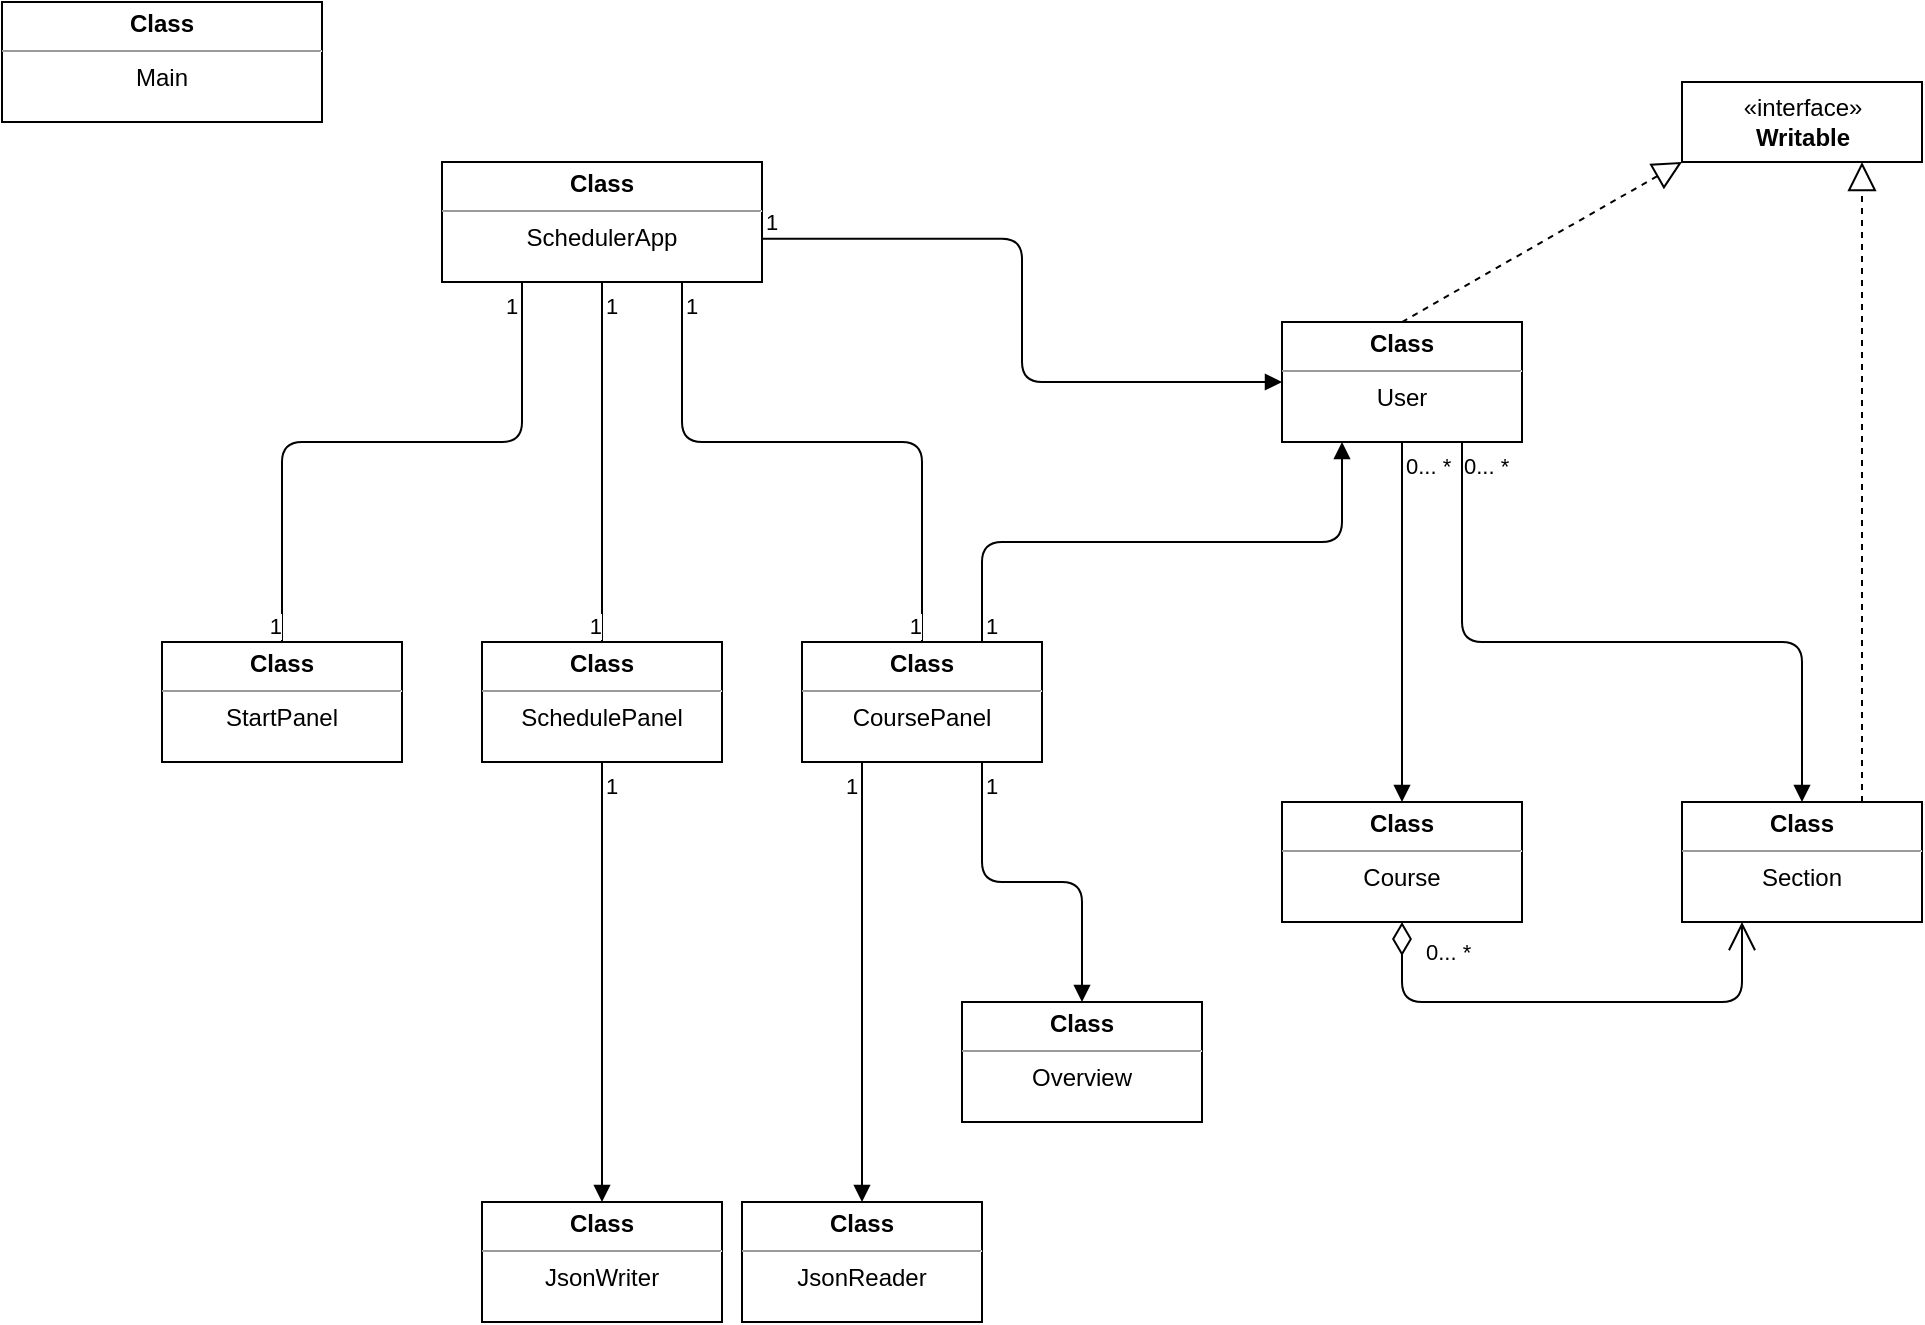 <mxfile version="13.10.3" type="device"><diagram id="C5RBs43oDa-KdzZeNtuy" name="Page-1"><mxGraphModel dx="818" dy="649" grid="1" gridSize="10" guides="1" tooltips="1" connect="1" arrows="1" fold="1" page="1" pageScale="1" pageWidth="1169" pageHeight="827" math="0" shadow="0"><root><mxCell id="WIyWlLk6GJQsqaUBKTNV-0"/><mxCell id="WIyWlLk6GJQsqaUBKTNV-1" parent="WIyWlLk6GJQsqaUBKTNV-0"/><mxCell id="pMMOtOudya59jRTNGYTW-66" value="&lt;p style=&quot;margin: 4px 0px 0px&quot;&gt;&lt;b&gt;Class&lt;/b&gt;&lt;/p&gt;&lt;hr size=&quot;1&quot;&gt;&lt;div style=&quot;height: 2px&quot;&gt;SchedulerApp&lt;/div&gt;" style="verticalAlign=top;align=center;overflow=fill;fontSize=12;fontFamily=Helvetica;html=1;fillColor=#ffffff;" vertex="1" parent="WIyWlLk6GJQsqaUBKTNV-1"><mxGeometry x="260" y="120" width="160" height="60" as="geometry"/></mxCell><mxCell id="pMMOtOudya59jRTNGYTW-67" value="&lt;p style=&quot;margin: 4px 0px 0px&quot;&gt;&lt;b&gt;Class&lt;/b&gt;&lt;/p&gt;&lt;hr size=&quot;1&quot;&gt;&lt;div style=&quot;height: 2px&quot;&gt;StartPanel&lt;/div&gt;" style="verticalAlign=top;align=center;overflow=fill;fontSize=12;fontFamily=Helvetica;html=1;fillColor=#ffffff;" vertex="1" parent="WIyWlLk6GJQsqaUBKTNV-1"><mxGeometry x="120" y="360" width="120" height="60" as="geometry"/></mxCell><mxCell id="pMMOtOudya59jRTNGYTW-68" value="&lt;p style=&quot;margin: 4px 0px 0px&quot;&gt;&lt;b&gt;Class&lt;/b&gt;&lt;/p&gt;&lt;hr size=&quot;1&quot;&gt;&lt;div style=&quot;height: 2px&quot;&gt;SchedulePanel&lt;/div&gt;" style="verticalAlign=top;align=center;overflow=fill;fontSize=12;fontFamily=Helvetica;html=1;fillColor=#ffffff;" vertex="1" parent="WIyWlLk6GJQsqaUBKTNV-1"><mxGeometry x="280" y="360" width="120" height="60" as="geometry"/></mxCell><mxCell id="pMMOtOudya59jRTNGYTW-69" value="&lt;p style=&quot;margin: 4px 0px 0px&quot;&gt;&lt;b&gt;Class&lt;/b&gt;&lt;/p&gt;&lt;hr size=&quot;1&quot;&gt;&lt;div style=&quot;height: 2px&quot;&gt;CoursePanel&lt;/div&gt;" style="verticalAlign=top;align=center;overflow=fill;fontSize=12;fontFamily=Helvetica;html=1;fillColor=#ffffff;" vertex="1" parent="WIyWlLk6GJQsqaUBKTNV-1"><mxGeometry x="440" y="360" width="120" height="60" as="geometry"/></mxCell><mxCell id="pMMOtOudya59jRTNGYTW-75" value="&lt;p style=&quot;margin: 0px ; margin-top: 4px ; text-align: center&quot;&gt;&lt;b&gt;Class&lt;/b&gt;&lt;/p&gt;&lt;hr size=&quot;1&quot;&gt;&lt;div style=&quot;text-align: center ; height: 2px&quot;&gt;User&lt;/div&gt;" style="verticalAlign=top;align=left;overflow=fill;fontSize=12;fontFamily=Helvetica;html=1;fillColor=#ffffff;" vertex="1" parent="WIyWlLk6GJQsqaUBKTNV-1"><mxGeometry x="680" y="200" width="120" height="60" as="geometry"/></mxCell><mxCell id="pMMOtOudya59jRTNGYTW-87" value="" style="endArrow=block;endFill=1;html=1;edgeStyle=orthogonalEdgeStyle;align=left;verticalAlign=top;entryX=0;entryY=0.5;entryDx=0;entryDy=0;exitX=1.002;exitY=0.64;exitDx=0;exitDy=0;exitPerimeter=0;" edge="1" parent="WIyWlLk6GJQsqaUBKTNV-1" source="pMMOtOudya59jRTNGYTW-66" target="pMMOtOudya59jRTNGYTW-75"><mxGeometry x="-1" relative="1" as="geometry"><mxPoint x="450" y="39.5" as="sourcePoint"/><mxPoint x="610" y="39.5" as="targetPoint"/></mxGeometry></mxCell><mxCell id="pMMOtOudya59jRTNGYTW-88" value="1" style="edgeLabel;resizable=0;html=1;align=left;verticalAlign=bottom;" connectable="0" vertex="1" parent="pMMOtOudya59jRTNGYTW-87"><mxGeometry x="-1" relative="1" as="geometry"/></mxCell><mxCell id="pMMOtOudya59jRTNGYTW-93" value="" style="endArrow=block;endFill=1;html=1;edgeStyle=orthogonalEdgeStyle;align=left;verticalAlign=top;exitX=0.75;exitY=0;exitDx=0;exitDy=0;entryX=0.25;entryY=1;entryDx=0;entryDy=0;" edge="1" parent="WIyWlLk6GJQsqaUBKTNV-1" source="pMMOtOudya59jRTNGYTW-69" target="pMMOtOudya59jRTNGYTW-75"><mxGeometry x="-1" relative="1" as="geometry"><mxPoint x="660" y="330" as="sourcePoint"/><mxPoint x="700" y="330" as="targetPoint"/></mxGeometry></mxCell><mxCell id="pMMOtOudya59jRTNGYTW-94" value="1" style="edgeLabel;resizable=0;html=1;align=left;verticalAlign=bottom;" connectable="0" vertex="1" parent="pMMOtOudya59jRTNGYTW-93"><mxGeometry x="-1" relative="1" as="geometry"><mxPoint as="offset"/></mxGeometry></mxCell><mxCell id="pMMOtOudya59jRTNGYTW-95" value="«interface»&lt;br&gt;&lt;b&gt;Writable&lt;/b&gt;" style="html=1;fillColor=#ffffff;align=center;" vertex="1" parent="WIyWlLk6GJQsqaUBKTNV-1"><mxGeometry x="880" y="80" width="120" height="40" as="geometry"/></mxCell><mxCell id="pMMOtOudya59jRTNGYTW-99" value="" style="endArrow=none;html=1;edgeStyle=orthogonalEdgeStyle;exitX=0.5;exitY=1;exitDx=0;exitDy=0;entryX=0.5;entryY=0;entryDx=0;entryDy=0;" edge="1" parent="WIyWlLk6GJQsqaUBKTNV-1" source="pMMOtOudya59jRTNGYTW-66" target="pMMOtOudya59jRTNGYTW-68"><mxGeometry relative="1" as="geometry"><mxPoint x="260" y="470" as="sourcePoint"/><mxPoint x="420" y="470" as="targetPoint"/></mxGeometry></mxCell><mxCell id="pMMOtOudya59jRTNGYTW-100" value="1" style="edgeLabel;resizable=0;html=1;align=left;verticalAlign=bottom;" connectable="0" vertex="1" parent="pMMOtOudya59jRTNGYTW-99"><mxGeometry x="-1" relative="1" as="geometry"><mxPoint y="20" as="offset"/></mxGeometry></mxCell><mxCell id="pMMOtOudya59jRTNGYTW-101" value="1" style="edgeLabel;resizable=0;html=1;align=right;verticalAlign=bottom;" connectable="0" vertex="1" parent="pMMOtOudya59jRTNGYTW-99"><mxGeometry x="1" relative="1" as="geometry"/></mxCell><mxCell id="pMMOtOudya59jRTNGYTW-102" value="" style="endArrow=none;html=1;edgeStyle=orthogonalEdgeStyle;exitX=0.25;exitY=1;exitDx=0;exitDy=0;entryX=0.5;entryY=0;entryDx=0;entryDy=0;" edge="1" parent="WIyWlLk6GJQsqaUBKTNV-1" source="pMMOtOudya59jRTNGYTW-66" target="pMMOtOudya59jRTNGYTW-67"><mxGeometry relative="1" as="geometry"><mxPoint x="350" y="190" as="sourcePoint"/><mxPoint x="350" y="370" as="targetPoint"/><Array as="points"><mxPoint x="300" y="260"/><mxPoint x="180" y="260"/></Array></mxGeometry></mxCell><mxCell id="pMMOtOudya59jRTNGYTW-103" value="1" style="edgeLabel;resizable=0;html=1;align=left;verticalAlign=bottom;" connectable="0" vertex="1" parent="pMMOtOudya59jRTNGYTW-102"><mxGeometry x="-1" relative="1" as="geometry"><mxPoint x="-10" y="20" as="offset"/></mxGeometry></mxCell><mxCell id="pMMOtOudya59jRTNGYTW-104" value="1" style="edgeLabel;resizable=0;html=1;align=right;verticalAlign=bottom;" connectable="0" vertex="1" parent="pMMOtOudya59jRTNGYTW-102"><mxGeometry x="1" relative="1" as="geometry"/></mxCell><mxCell id="pMMOtOudya59jRTNGYTW-105" value="" style="endArrow=none;html=1;edgeStyle=orthogonalEdgeStyle;exitX=0.75;exitY=1;exitDx=0;exitDy=0;entryX=0.5;entryY=0;entryDx=0;entryDy=0;" edge="1" parent="WIyWlLk6GJQsqaUBKTNV-1" source="pMMOtOudya59jRTNGYTW-66" target="pMMOtOudya59jRTNGYTW-69"><mxGeometry relative="1" as="geometry"><mxPoint x="310" y="190" as="sourcePoint"/><mxPoint x="190" y="370" as="targetPoint"/><Array as="points"><mxPoint x="380" y="260"/><mxPoint x="500" y="260"/></Array></mxGeometry></mxCell><mxCell id="pMMOtOudya59jRTNGYTW-106" value="1" style="edgeLabel;resizable=0;html=1;align=left;verticalAlign=bottom;" connectable="0" vertex="1" parent="pMMOtOudya59jRTNGYTW-105"><mxGeometry x="-1" relative="1" as="geometry"><mxPoint y="20" as="offset"/></mxGeometry></mxCell><mxCell id="pMMOtOudya59jRTNGYTW-107" value="1" style="edgeLabel;resizable=0;html=1;align=right;verticalAlign=bottom;" connectable="0" vertex="1" parent="pMMOtOudya59jRTNGYTW-105"><mxGeometry x="1" relative="1" as="geometry"/></mxCell><mxCell id="pMMOtOudya59jRTNGYTW-108" value="&lt;p style=&quot;margin: 4px 0px 0px&quot;&gt;&lt;b&gt;Class&lt;/b&gt;&lt;/p&gt;&lt;hr size=&quot;1&quot;&gt;&lt;div style=&quot;height: 2px&quot;&gt;Course&lt;/div&gt;" style="verticalAlign=top;align=center;overflow=fill;fontSize=12;fontFamily=Helvetica;html=1;fillColor=#ffffff;" vertex="1" parent="WIyWlLk6GJQsqaUBKTNV-1"><mxGeometry x="680" y="440" width="120" height="60" as="geometry"/></mxCell><mxCell id="pMMOtOudya59jRTNGYTW-109" value="&lt;p style=&quot;margin: 4px 0px 0px&quot;&gt;&lt;b&gt;Class&lt;/b&gt;&lt;/p&gt;&lt;hr size=&quot;1&quot;&gt;&lt;div style=&quot;height: 2px&quot;&gt;Section&lt;/div&gt;" style="verticalAlign=top;align=center;overflow=fill;fontSize=12;fontFamily=Helvetica;html=1;fillColor=#ffffff;" vertex="1" parent="WIyWlLk6GJQsqaUBKTNV-1"><mxGeometry x="880" y="440" width="120" height="60" as="geometry"/></mxCell><mxCell id="pMMOtOudya59jRTNGYTW-110" value="" style="endArrow=block;dashed=1;endFill=0;endSize=12;html=1;exitX=0.5;exitY=0;exitDx=0;exitDy=0;entryX=0;entryY=1;entryDx=0;entryDy=0;" edge="1" parent="WIyWlLk6GJQsqaUBKTNV-1" source="pMMOtOudya59jRTNGYTW-75" target="pMMOtOudya59jRTNGYTW-95"><mxGeometry width="160" relative="1" as="geometry"><mxPoint x="460" y="370" as="sourcePoint"/><mxPoint x="620" y="370" as="targetPoint"/></mxGeometry></mxCell><mxCell id="pMMOtOudya59jRTNGYTW-111" value="" style="endArrow=block;endFill=1;html=1;edgeStyle=orthogonalEdgeStyle;align=left;verticalAlign=top;exitX=0.5;exitY=1;exitDx=0;exitDy=0;entryX=0.5;entryY=0;entryDx=0;entryDy=0;" edge="1" parent="WIyWlLk6GJQsqaUBKTNV-1" source="pMMOtOudya59jRTNGYTW-75" target="pMMOtOudya59jRTNGYTW-108"><mxGeometry x="-1" relative="1" as="geometry"><mxPoint x="730" y="290" as="sourcePoint"/><mxPoint x="721" y="440" as="targetPoint"/></mxGeometry></mxCell><mxCell id="pMMOtOudya59jRTNGYTW-112" value="0... *" style="edgeLabel;resizable=0;html=1;align=left;verticalAlign=bottom;" connectable="0" vertex="1" parent="pMMOtOudya59jRTNGYTW-111"><mxGeometry x="-1" relative="1" as="geometry"><mxPoint y="20" as="offset"/></mxGeometry></mxCell><mxCell id="pMMOtOudya59jRTNGYTW-113" value="" style="endArrow=block;endFill=1;html=1;edgeStyle=orthogonalEdgeStyle;align=left;verticalAlign=top;exitX=0.75;exitY=1;exitDx=0;exitDy=0;" edge="1" parent="WIyWlLk6GJQsqaUBKTNV-1" source="pMMOtOudya59jRTNGYTW-75" target="pMMOtOudya59jRTNGYTW-109"><mxGeometry x="-1" relative="1" as="geometry"><mxPoint x="780" y="350" as="sourcePoint"/><mxPoint x="690" y="490" as="targetPoint"/><Array as="points"><mxPoint x="770" y="360"/><mxPoint x="940" y="360"/></Array></mxGeometry></mxCell><mxCell id="pMMOtOudya59jRTNGYTW-114" value="0... *" style="edgeLabel;resizable=0;html=1;align=left;verticalAlign=bottom;" connectable="0" vertex="1" parent="pMMOtOudya59jRTNGYTW-113"><mxGeometry x="-1" relative="1" as="geometry"><mxPoint x="-1" y="20" as="offset"/></mxGeometry></mxCell><mxCell id="pMMOtOudya59jRTNGYTW-115" value="0... *" style="endArrow=open;html=1;endSize=12;startArrow=diamondThin;startSize=14;startFill=0;edgeStyle=orthogonalEdgeStyle;align=left;verticalAlign=bottom;entryX=0.25;entryY=1;entryDx=0;entryDy=0;exitX=0.5;exitY=1;exitDx=0;exitDy=0;" edge="1" parent="WIyWlLk6GJQsqaUBKTNV-1" source="pMMOtOudya59jRTNGYTW-108" target="pMMOtOudya59jRTNGYTW-109"><mxGeometry x="-0.809" y="10" relative="1" as="geometry"><mxPoint x="670" y="550" as="sourcePoint"/><mxPoint x="710" y="330" as="targetPoint"/><Array as="points"><mxPoint x="740" y="540"/><mxPoint x="910" y="540"/></Array><mxPoint as="offset"/></mxGeometry></mxCell><mxCell id="pMMOtOudya59jRTNGYTW-116" value="" style="endArrow=block;dashed=1;endFill=0;endSize=12;html=1;exitX=0.75;exitY=0;exitDx=0;exitDy=0;entryX=0.75;entryY=1;entryDx=0;entryDy=0;" edge="1" parent="WIyWlLk6GJQsqaUBKTNV-1" source="pMMOtOudya59jRTNGYTW-109" target="pMMOtOudya59jRTNGYTW-95"><mxGeometry width="160" relative="1" as="geometry"><mxPoint x="460" y="370" as="sourcePoint"/><mxPoint x="860" y="100" as="targetPoint"/></mxGeometry></mxCell><mxCell id="pMMOtOudya59jRTNGYTW-125" value="&lt;p style=&quot;margin: 4px 0px 0px&quot;&gt;&lt;b&gt;Class&lt;/b&gt;&lt;/p&gt;&lt;hr size=&quot;1&quot;&gt;&lt;div style=&quot;height: 2px&quot;&gt;Overview&lt;/div&gt;" style="verticalAlign=top;align=center;overflow=fill;fontSize=12;fontFamily=Helvetica;html=1;fillColor=#ffffff;" vertex="1" parent="WIyWlLk6GJQsqaUBKTNV-1"><mxGeometry x="520" y="540" width="120" height="60" as="geometry"/></mxCell><mxCell id="pMMOtOudya59jRTNGYTW-126" value="&lt;p style=&quot;margin: 4px 0px 0px&quot;&gt;&lt;b&gt;Class&lt;/b&gt;&lt;/p&gt;&lt;hr size=&quot;1&quot;&gt;&lt;div style=&quot;height: 2px&quot;&gt;JsonReader&lt;/div&gt;" style="verticalAlign=top;align=center;overflow=fill;fontSize=12;fontFamily=Helvetica;html=1;fillColor=#ffffff;" vertex="1" parent="WIyWlLk6GJQsqaUBKTNV-1"><mxGeometry x="410" y="640" width="120" height="60" as="geometry"/></mxCell><mxCell id="pMMOtOudya59jRTNGYTW-127" value="" style="endArrow=block;endFill=1;html=1;edgeStyle=orthogonalEdgeStyle;align=left;verticalAlign=top;exitX=0.75;exitY=1;exitDx=0;exitDy=0;entryX=0.5;entryY=0;entryDx=0;entryDy=0;" edge="1" parent="WIyWlLk6GJQsqaUBKTNV-1" source="pMMOtOudya59jRTNGYTW-69" target="pMMOtOudya59jRTNGYTW-125"><mxGeometry x="-1" relative="1" as="geometry"><mxPoint x="950" y="550" as="sourcePoint"/><mxPoint x="950" y="690" as="targetPoint"/></mxGeometry></mxCell><mxCell id="pMMOtOudya59jRTNGYTW-128" value="1" style="edgeLabel;resizable=0;html=1;align=left;verticalAlign=bottom;" connectable="0" vertex="1" parent="pMMOtOudya59jRTNGYTW-127"><mxGeometry x="-1" relative="1" as="geometry"><mxPoint y="20" as="offset"/></mxGeometry></mxCell><mxCell id="pMMOtOudya59jRTNGYTW-129" value="" style="endArrow=block;endFill=1;html=1;edgeStyle=orthogonalEdgeStyle;align=left;verticalAlign=top;entryX=0.5;entryY=0;entryDx=0;entryDy=0;exitX=0.25;exitY=1;exitDx=0;exitDy=0;" edge="1" parent="WIyWlLk6GJQsqaUBKTNV-1" source="pMMOtOudya59jRTNGYTW-69" target="pMMOtOudya59jRTNGYTW-126"><mxGeometry x="-1" relative="1" as="geometry"><mxPoint x="470" y="450" as="sourcePoint"/><mxPoint x="590" y="490" as="targetPoint"/></mxGeometry></mxCell><mxCell id="pMMOtOudya59jRTNGYTW-130" value="1" style="edgeLabel;resizable=0;html=1;align=left;verticalAlign=bottom;" connectable="0" vertex="1" parent="pMMOtOudya59jRTNGYTW-129"><mxGeometry x="-1" relative="1" as="geometry"><mxPoint x="-10" y="20" as="offset"/></mxGeometry></mxCell><mxCell id="pMMOtOudya59jRTNGYTW-131" value="&lt;p style=&quot;margin: 4px 0px 0px&quot;&gt;&lt;b&gt;Class&lt;/b&gt;&lt;/p&gt;&lt;hr size=&quot;1&quot;&gt;&lt;div style=&quot;height: 2px&quot;&gt;JsonWriter&lt;/div&gt;" style="verticalAlign=top;align=center;overflow=fill;fontSize=12;fontFamily=Helvetica;html=1;fillColor=#ffffff;" vertex="1" parent="WIyWlLk6GJQsqaUBKTNV-1"><mxGeometry x="280" y="640" width="120" height="60" as="geometry"/></mxCell><mxCell id="pMMOtOudya59jRTNGYTW-132" value="" style="endArrow=block;endFill=1;html=1;edgeStyle=orthogonalEdgeStyle;align=left;verticalAlign=top;exitX=0.5;exitY=1;exitDx=0;exitDy=0;entryX=0.5;entryY=0;entryDx=0;entryDy=0;" edge="1" parent="WIyWlLk6GJQsqaUBKTNV-1" source="pMMOtOudya59jRTNGYTW-68" target="pMMOtOudya59jRTNGYTW-131"><mxGeometry x="-1" relative="1" as="geometry"><mxPoint x="480.0" y="430" as="sourcePoint"/><mxPoint x="450" y="490" as="targetPoint"/></mxGeometry></mxCell><mxCell id="pMMOtOudya59jRTNGYTW-133" value="1" style="edgeLabel;resizable=0;html=1;align=left;verticalAlign=bottom;" connectable="0" vertex="1" parent="pMMOtOudya59jRTNGYTW-132"><mxGeometry x="-1" relative="1" as="geometry"><mxPoint y="20" as="offset"/></mxGeometry></mxCell><mxCell id="pMMOtOudya59jRTNGYTW-137" value="&lt;p style=&quot;margin: 4px 0px 0px&quot;&gt;&lt;b&gt;Class&lt;/b&gt;&lt;/p&gt;&lt;hr size=&quot;1&quot;&gt;&lt;div style=&quot;height: 2px&quot;&gt;Main&lt;/div&gt;" style="verticalAlign=top;align=center;overflow=fill;fontSize=12;fontFamily=Helvetica;html=1;fillColor=#ffffff;" vertex="1" parent="WIyWlLk6GJQsqaUBKTNV-1"><mxGeometry x="40" y="40" width="160" height="60" as="geometry"/></mxCell></root></mxGraphModel></diagram></mxfile>